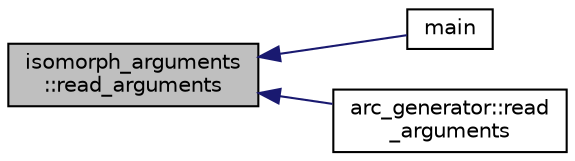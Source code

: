 digraph "isomorph_arguments::read_arguments"
{
  edge [fontname="Helvetica",fontsize="10",labelfontname="Helvetica",labelfontsize="10"];
  node [fontname="Helvetica",fontsize="10",shape=record];
  rankdir="LR";
  Node1293 [label="isomorph_arguments\l::read_arguments",height=0.2,width=0.4,color="black", fillcolor="grey75", style="filled", fontcolor="black"];
  Node1293 -> Node1294 [dir="back",color="midnightblue",fontsize="10",style="solid",fontname="Helvetica"];
  Node1294 [label="main",height=0.2,width=0.4,color="black", fillcolor="white", style="filled",URL="$d1/d5e/blt__main_8_c.html#a217dbf8b442f20279ea00b898af96f52"];
  Node1293 -> Node1295 [dir="back",color="midnightblue",fontsize="10",style="solid",fontname="Helvetica"];
  Node1295 [label="arc_generator::read\l_arguments",height=0.2,width=0.4,color="black", fillcolor="white", style="filled",URL="$d4/d21/classarc__generator.html#a40f6314a4dc00fdfaf5eea75a23edfc1"];
}
